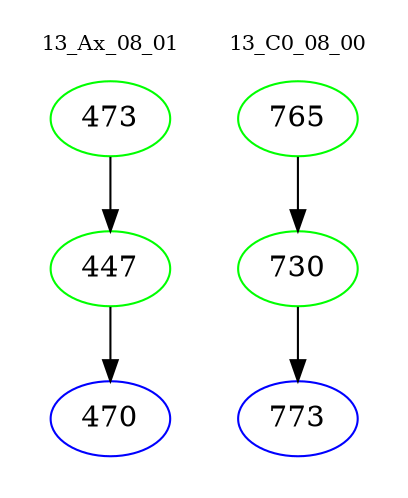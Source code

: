 digraph{
subgraph cluster_0 {
color = white
label = "13_Ax_08_01";
fontsize=10;
T0_473 [label="473", color="green"]
T0_473 -> T0_447 [color="black"]
T0_447 [label="447", color="green"]
T0_447 -> T0_470 [color="black"]
T0_470 [label="470", color="blue"]
}
subgraph cluster_1 {
color = white
label = "13_C0_08_00";
fontsize=10;
T1_765 [label="765", color="green"]
T1_765 -> T1_730 [color="black"]
T1_730 [label="730", color="green"]
T1_730 -> T1_773 [color="black"]
T1_773 [label="773", color="blue"]
}
}
